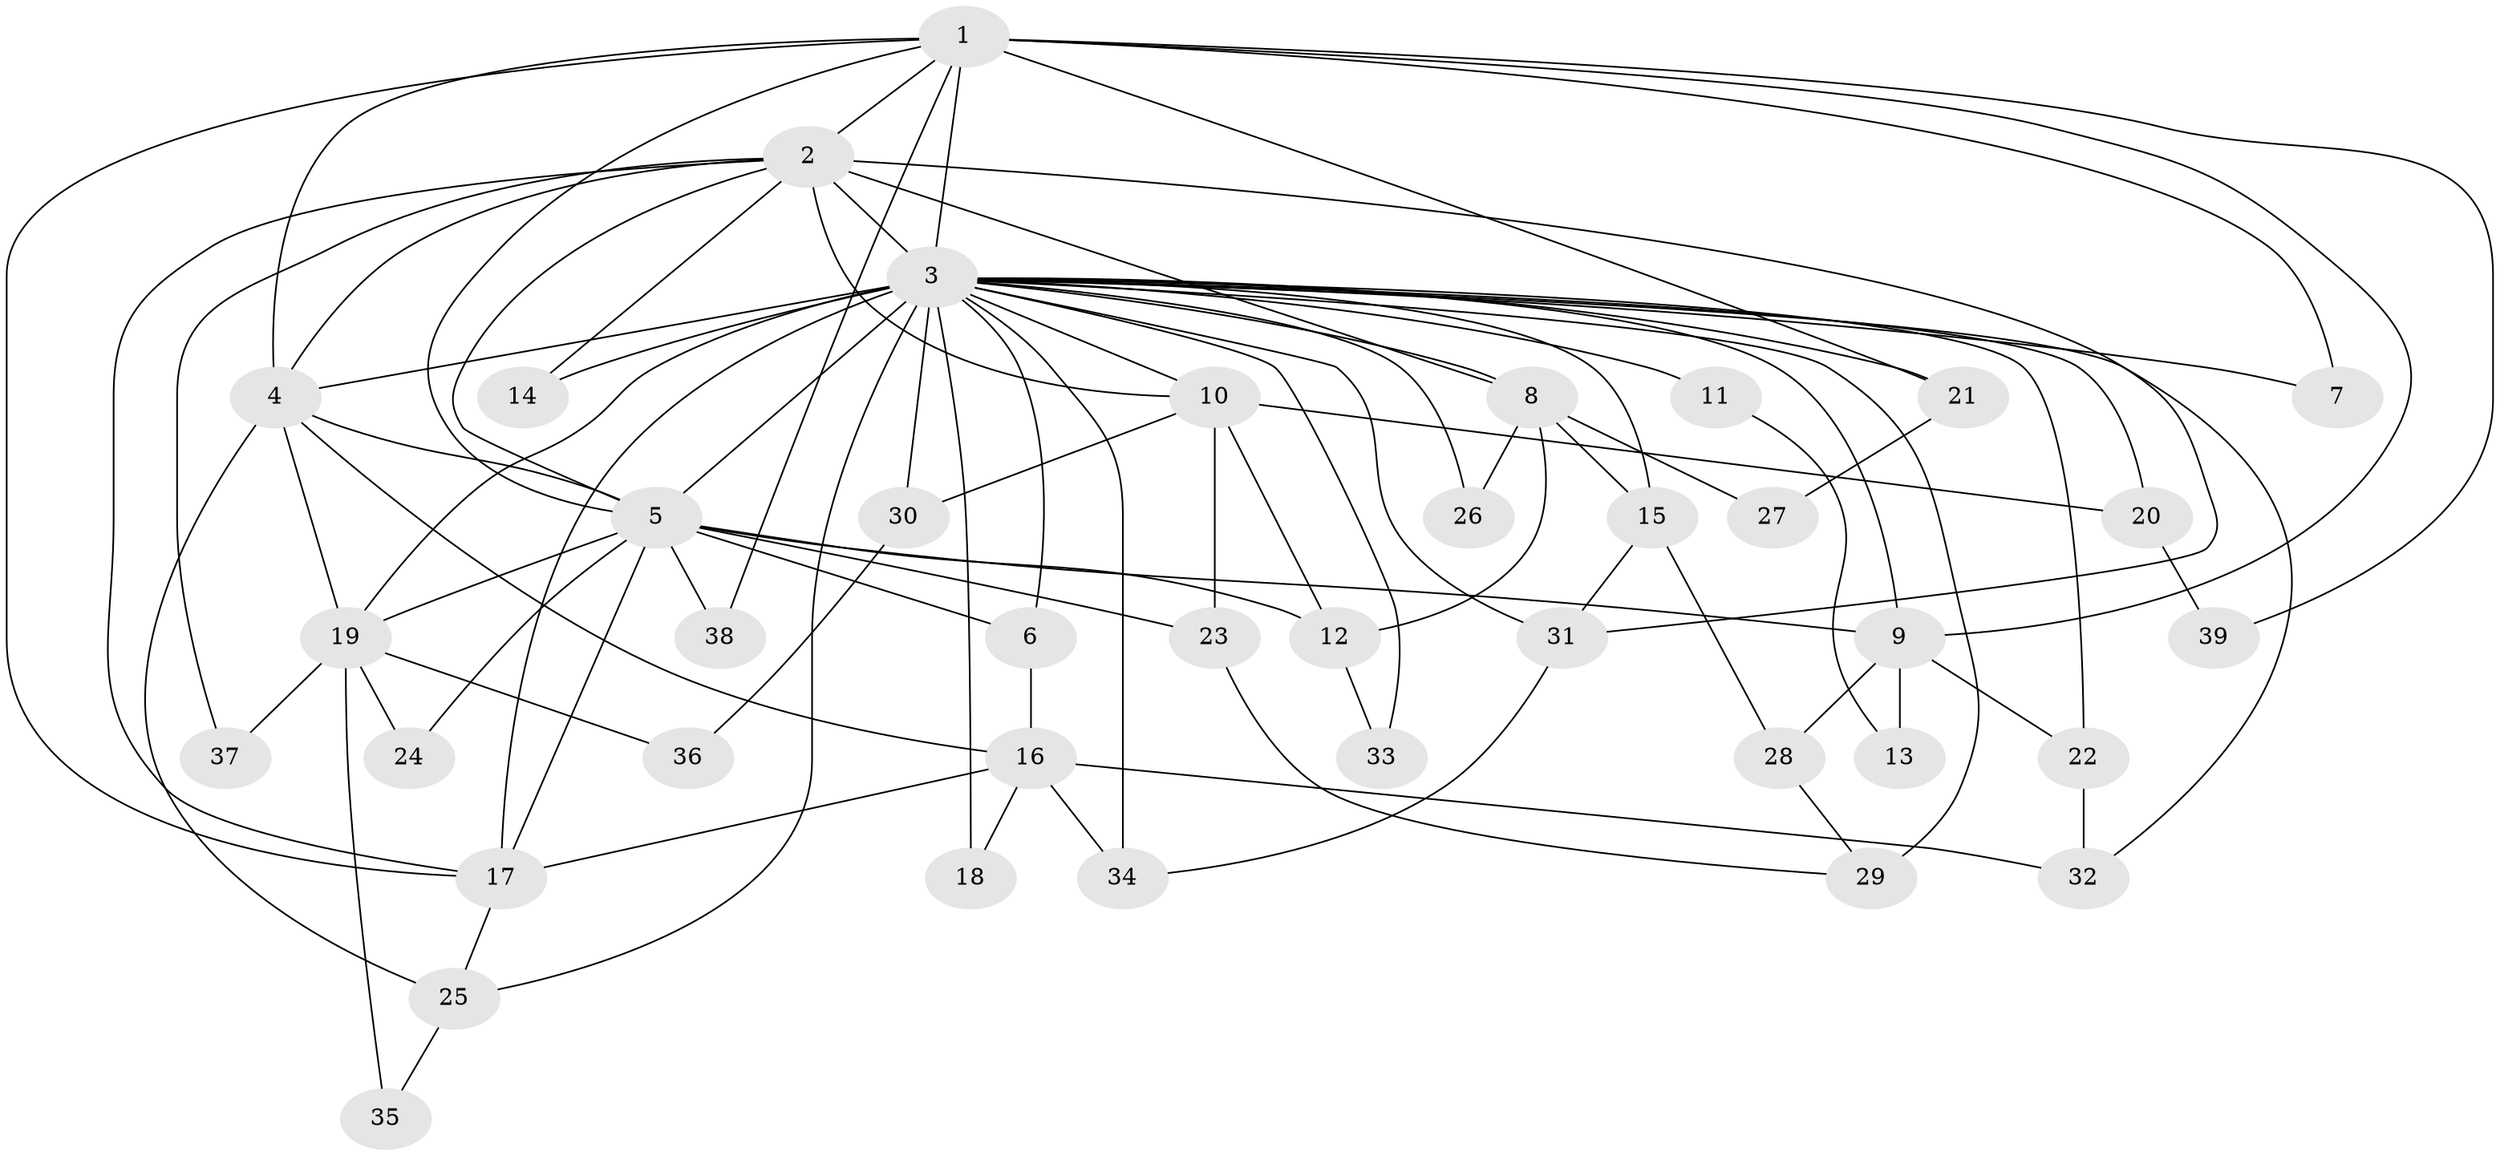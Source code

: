 // original degree distribution, {17: 0.01282051282051282, 21: 0.01282051282051282, 15: 0.02564102564102564, 13: 0.01282051282051282, 14: 0.038461538461538464, 18: 0.01282051282051282, 19: 0.01282051282051282, 5: 0.07692307692307693, 2: 0.44871794871794873, 7: 0.02564102564102564, 4: 0.1282051282051282, 6: 0.01282051282051282, 3: 0.1794871794871795}
// Generated by graph-tools (version 1.1) at 2025/49/03/04/25 22:49:58]
// undirected, 39 vertices, 88 edges
graph export_dot {
  node [color=gray90,style=filled];
  1;
  2;
  3;
  4;
  5;
  6;
  7;
  8;
  9;
  10;
  11;
  12;
  13;
  14;
  15;
  16;
  17;
  18;
  19;
  20;
  21;
  22;
  23;
  24;
  25;
  26;
  27;
  28;
  29;
  30;
  31;
  32;
  33;
  34;
  35;
  36;
  37;
  38;
  39;
  1 -- 2 [weight=3.0];
  1 -- 3 [weight=5.0];
  1 -- 4 [weight=1.0];
  1 -- 5 [weight=2.0];
  1 -- 7 [weight=1.0];
  1 -- 9 [weight=1.0];
  1 -- 17 [weight=1.0];
  1 -- 21 [weight=1.0];
  1 -- 38 [weight=1.0];
  1 -- 39 [weight=1.0];
  2 -- 3 [weight=16.0];
  2 -- 4 [weight=3.0];
  2 -- 5 [weight=4.0];
  2 -- 8 [weight=1.0];
  2 -- 10 [weight=1.0];
  2 -- 14 [weight=1.0];
  2 -- 17 [weight=1.0];
  2 -- 31 [weight=1.0];
  2 -- 37 [weight=1.0];
  3 -- 4 [weight=5.0];
  3 -- 5 [weight=10.0];
  3 -- 6 [weight=2.0];
  3 -- 7 [weight=1.0];
  3 -- 8 [weight=2.0];
  3 -- 9 [weight=2.0];
  3 -- 10 [weight=2.0];
  3 -- 11 [weight=2.0];
  3 -- 14 [weight=1.0];
  3 -- 15 [weight=2.0];
  3 -- 17 [weight=3.0];
  3 -- 18 [weight=1.0];
  3 -- 19 [weight=1.0];
  3 -- 20 [weight=1.0];
  3 -- 21 [weight=1.0];
  3 -- 22 [weight=1.0];
  3 -- 25 [weight=1.0];
  3 -- 26 [weight=1.0];
  3 -- 29 [weight=2.0];
  3 -- 30 [weight=1.0];
  3 -- 31 [weight=1.0];
  3 -- 32 [weight=1.0];
  3 -- 33 [weight=1.0];
  3 -- 34 [weight=1.0];
  4 -- 5 [weight=2.0];
  4 -- 16 [weight=5.0];
  4 -- 19 [weight=1.0];
  4 -- 25 [weight=1.0];
  5 -- 6 [weight=1.0];
  5 -- 9 [weight=1.0];
  5 -- 12 [weight=3.0];
  5 -- 17 [weight=1.0];
  5 -- 19 [weight=1.0];
  5 -- 23 [weight=1.0];
  5 -- 24 [weight=1.0];
  5 -- 38 [weight=1.0];
  6 -- 16 [weight=2.0];
  8 -- 12 [weight=1.0];
  8 -- 15 [weight=1.0];
  8 -- 26 [weight=1.0];
  8 -- 27 [weight=1.0];
  9 -- 13 [weight=1.0];
  9 -- 22 [weight=1.0];
  9 -- 28 [weight=1.0];
  10 -- 12 [weight=2.0];
  10 -- 20 [weight=1.0];
  10 -- 23 [weight=1.0];
  10 -- 30 [weight=2.0];
  11 -- 13 [weight=1.0];
  12 -- 33 [weight=1.0];
  15 -- 28 [weight=1.0];
  15 -- 31 [weight=1.0];
  16 -- 17 [weight=1.0];
  16 -- 18 [weight=1.0];
  16 -- 32 [weight=1.0];
  16 -- 34 [weight=1.0];
  17 -- 25 [weight=1.0];
  19 -- 24 [weight=1.0];
  19 -- 35 [weight=1.0];
  19 -- 36 [weight=1.0];
  19 -- 37 [weight=1.0];
  20 -- 39 [weight=1.0];
  21 -- 27 [weight=1.0];
  22 -- 32 [weight=1.0];
  23 -- 29 [weight=1.0];
  25 -- 35 [weight=1.0];
  28 -- 29 [weight=1.0];
  30 -- 36 [weight=1.0];
  31 -- 34 [weight=1.0];
}

